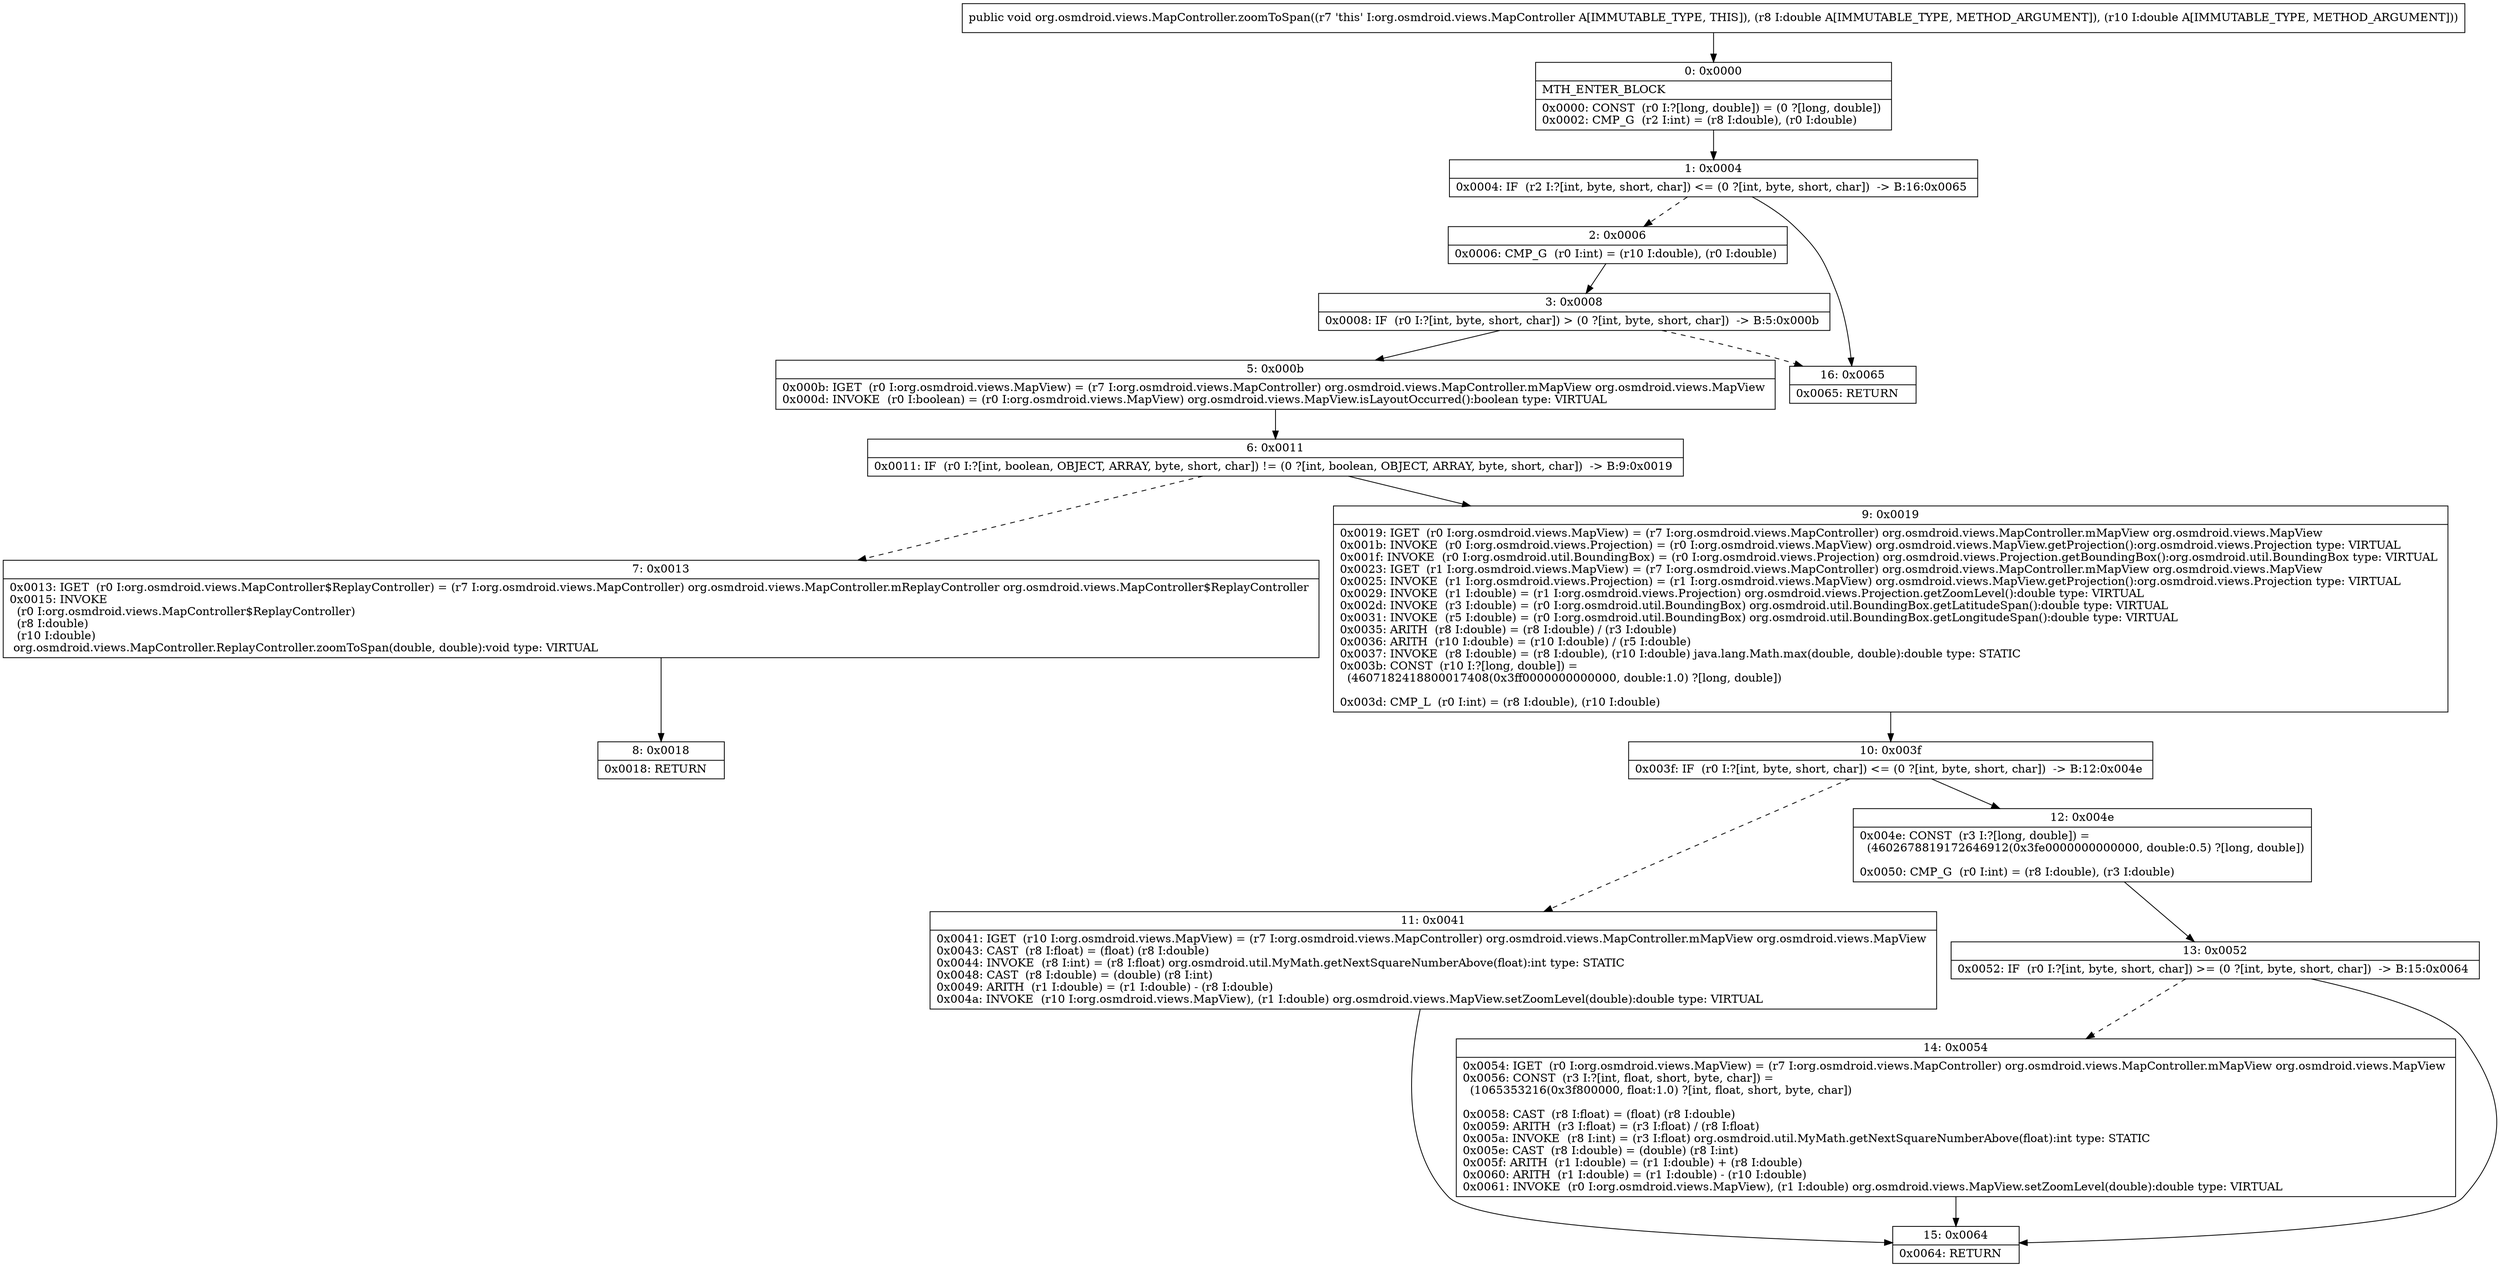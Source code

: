 digraph "CFG fororg.osmdroid.views.MapController.zoomToSpan(DD)V" {
Node_0 [shape=record,label="{0\:\ 0x0000|MTH_ENTER_BLOCK\l|0x0000: CONST  (r0 I:?[long, double]) = (0 ?[long, double]) \l0x0002: CMP_G  (r2 I:int) = (r8 I:double), (r0 I:double) \l}"];
Node_1 [shape=record,label="{1\:\ 0x0004|0x0004: IF  (r2 I:?[int, byte, short, char]) \<= (0 ?[int, byte, short, char])  \-\> B:16:0x0065 \l}"];
Node_2 [shape=record,label="{2\:\ 0x0006|0x0006: CMP_G  (r0 I:int) = (r10 I:double), (r0 I:double) \l}"];
Node_3 [shape=record,label="{3\:\ 0x0008|0x0008: IF  (r0 I:?[int, byte, short, char]) \> (0 ?[int, byte, short, char])  \-\> B:5:0x000b \l}"];
Node_5 [shape=record,label="{5\:\ 0x000b|0x000b: IGET  (r0 I:org.osmdroid.views.MapView) = (r7 I:org.osmdroid.views.MapController) org.osmdroid.views.MapController.mMapView org.osmdroid.views.MapView \l0x000d: INVOKE  (r0 I:boolean) = (r0 I:org.osmdroid.views.MapView) org.osmdroid.views.MapView.isLayoutOccurred():boolean type: VIRTUAL \l}"];
Node_6 [shape=record,label="{6\:\ 0x0011|0x0011: IF  (r0 I:?[int, boolean, OBJECT, ARRAY, byte, short, char]) != (0 ?[int, boolean, OBJECT, ARRAY, byte, short, char])  \-\> B:9:0x0019 \l}"];
Node_7 [shape=record,label="{7\:\ 0x0013|0x0013: IGET  (r0 I:org.osmdroid.views.MapController$ReplayController) = (r7 I:org.osmdroid.views.MapController) org.osmdroid.views.MapController.mReplayController org.osmdroid.views.MapController$ReplayController \l0x0015: INVOKE  \l  (r0 I:org.osmdroid.views.MapController$ReplayController)\l  (r8 I:double)\l  (r10 I:double)\l org.osmdroid.views.MapController.ReplayController.zoomToSpan(double, double):void type: VIRTUAL \l}"];
Node_8 [shape=record,label="{8\:\ 0x0018|0x0018: RETURN   \l}"];
Node_9 [shape=record,label="{9\:\ 0x0019|0x0019: IGET  (r0 I:org.osmdroid.views.MapView) = (r7 I:org.osmdroid.views.MapController) org.osmdroid.views.MapController.mMapView org.osmdroid.views.MapView \l0x001b: INVOKE  (r0 I:org.osmdroid.views.Projection) = (r0 I:org.osmdroid.views.MapView) org.osmdroid.views.MapView.getProjection():org.osmdroid.views.Projection type: VIRTUAL \l0x001f: INVOKE  (r0 I:org.osmdroid.util.BoundingBox) = (r0 I:org.osmdroid.views.Projection) org.osmdroid.views.Projection.getBoundingBox():org.osmdroid.util.BoundingBox type: VIRTUAL \l0x0023: IGET  (r1 I:org.osmdroid.views.MapView) = (r7 I:org.osmdroid.views.MapController) org.osmdroid.views.MapController.mMapView org.osmdroid.views.MapView \l0x0025: INVOKE  (r1 I:org.osmdroid.views.Projection) = (r1 I:org.osmdroid.views.MapView) org.osmdroid.views.MapView.getProjection():org.osmdroid.views.Projection type: VIRTUAL \l0x0029: INVOKE  (r1 I:double) = (r1 I:org.osmdroid.views.Projection) org.osmdroid.views.Projection.getZoomLevel():double type: VIRTUAL \l0x002d: INVOKE  (r3 I:double) = (r0 I:org.osmdroid.util.BoundingBox) org.osmdroid.util.BoundingBox.getLatitudeSpan():double type: VIRTUAL \l0x0031: INVOKE  (r5 I:double) = (r0 I:org.osmdroid.util.BoundingBox) org.osmdroid.util.BoundingBox.getLongitudeSpan():double type: VIRTUAL \l0x0035: ARITH  (r8 I:double) = (r8 I:double) \/ (r3 I:double) \l0x0036: ARITH  (r10 I:double) = (r10 I:double) \/ (r5 I:double) \l0x0037: INVOKE  (r8 I:double) = (r8 I:double), (r10 I:double) java.lang.Math.max(double, double):double type: STATIC \l0x003b: CONST  (r10 I:?[long, double]) = \l  (4607182418800017408(0x3ff0000000000000, double:1.0) ?[long, double])\l \l0x003d: CMP_L  (r0 I:int) = (r8 I:double), (r10 I:double) \l}"];
Node_10 [shape=record,label="{10\:\ 0x003f|0x003f: IF  (r0 I:?[int, byte, short, char]) \<= (0 ?[int, byte, short, char])  \-\> B:12:0x004e \l}"];
Node_11 [shape=record,label="{11\:\ 0x0041|0x0041: IGET  (r10 I:org.osmdroid.views.MapView) = (r7 I:org.osmdroid.views.MapController) org.osmdroid.views.MapController.mMapView org.osmdroid.views.MapView \l0x0043: CAST  (r8 I:float) = (float) (r8 I:double) \l0x0044: INVOKE  (r8 I:int) = (r8 I:float) org.osmdroid.util.MyMath.getNextSquareNumberAbove(float):int type: STATIC \l0x0048: CAST  (r8 I:double) = (double) (r8 I:int) \l0x0049: ARITH  (r1 I:double) = (r1 I:double) \- (r8 I:double) \l0x004a: INVOKE  (r10 I:org.osmdroid.views.MapView), (r1 I:double) org.osmdroid.views.MapView.setZoomLevel(double):double type: VIRTUAL \l}"];
Node_12 [shape=record,label="{12\:\ 0x004e|0x004e: CONST  (r3 I:?[long, double]) = \l  (4602678819172646912(0x3fe0000000000000, double:0.5) ?[long, double])\l \l0x0050: CMP_G  (r0 I:int) = (r8 I:double), (r3 I:double) \l}"];
Node_13 [shape=record,label="{13\:\ 0x0052|0x0052: IF  (r0 I:?[int, byte, short, char]) \>= (0 ?[int, byte, short, char])  \-\> B:15:0x0064 \l}"];
Node_14 [shape=record,label="{14\:\ 0x0054|0x0054: IGET  (r0 I:org.osmdroid.views.MapView) = (r7 I:org.osmdroid.views.MapController) org.osmdroid.views.MapController.mMapView org.osmdroid.views.MapView \l0x0056: CONST  (r3 I:?[int, float, short, byte, char]) = \l  (1065353216(0x3f800000, float:1.0) ?[int, float, short, byte, char])\l \l0x0058: CAST  (r8 I:float) = (float) (r8 I:double) \l0x0059: ARITH  (r3 I:float) = (r3 I:float) \/ (r8 I:float) \l0x005a: INVOKE  (r8 I:int) = (r3 I:float) org.osmdroid.util.MyMath.getNextSquareNumberAbove(float):int type: STATIC \l0x005e: CAST  (r8 I:double) = (double) (r8 I:int) \l0x005f: ARITH  (r1 I:double) = (r1 I:double) + (r8 I:double) \l0x0060: ARITH  (r1 I:double) = (r1 I:double) \- (r10 I:double) \l0x0061: INVOKE  (r0 I:org.osmdroid.views.MapView), (r1 I:double) org.osmdroid.views.MapView.setZoomLevel(double):double type: VIRTUAL \l}"];
Node_15 [shape=record,label="{15\:\ 0x0064|0x0064: RETURN   \l}"];
Node_16 [shape=record,label="{16\:\ 0x0065|0x0065: RETURN   \l}"];
MethodNode[shape=record,label="{public void org.osmdroid.views.MapController.zoomToSpan((r7 'this' I:org.osmdroid.views.MapController A[IMMUTABLE_TYPE, THIS]), (r8 I:double A[IMMUTABLE_TYPE, METHOD_ARGUMENT]), (r10 I:double A[IMMUTABLE_TYPE, METHOD_ARGUMENT])) }"];
MethodNode -> Node_0;
Node_0 -> Node_1;
Node_1 -> Node_2[style=dashed];
Node_1 -> Node_16;
Node_2 -> Node_3;
Node_3 -> Node_5;
Node_3 -> Node_16[style=dashed];
Node_5 -> Node_6;
Node_6 -> Node_7[style=dashed];
Node_6 -> Node_9;
Node_7 -> Node_8;
Node_9 -> Node_10;
Node_10 -> Node_11[style=dashed];
Node_10 -> Node_12;
Node_11 -> Node_15;
Node_12 -> Node_13;
Node_13 -> Node_14[style=dashed];
Node_13 -> Node_15;
Node_14 -> Node_15;
}


